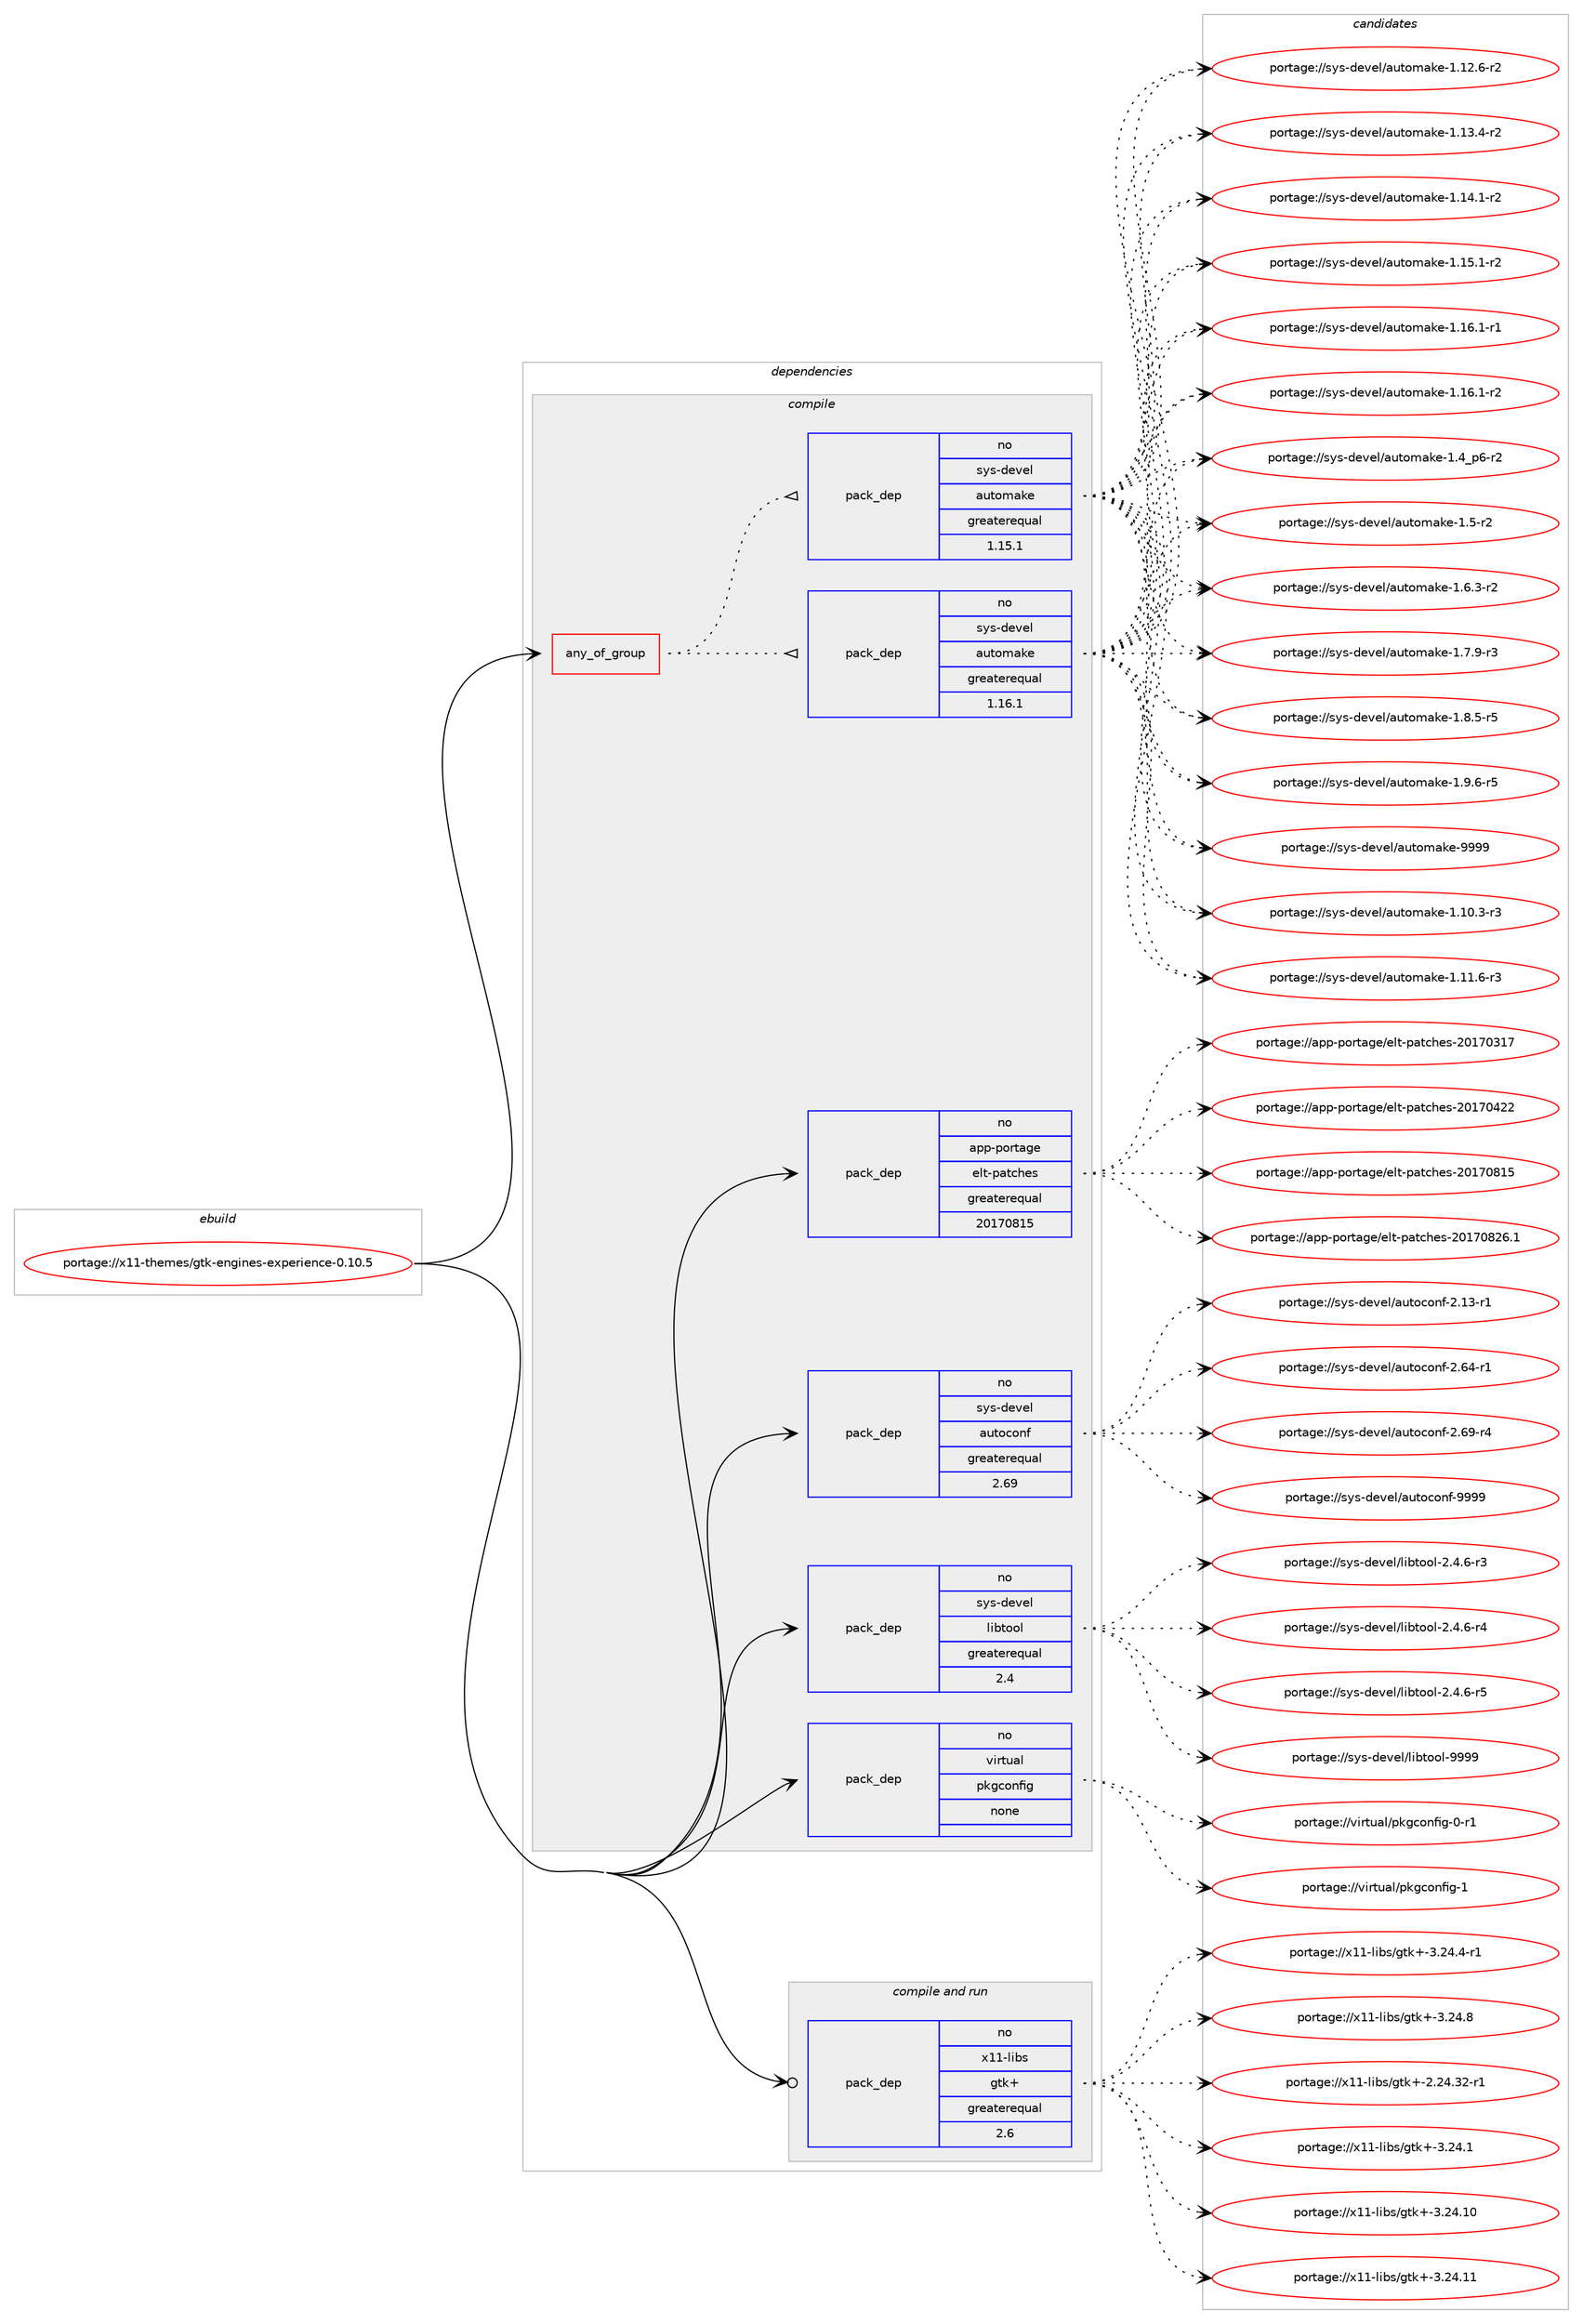 digraph prolog {

# *************
# Graph options
# *************

newrank=true;
concentrate=true;
compound=true;
graph [rankdir=LR,fontname=Helvetica,fontsize=10,ranksep=1.5];#, ranksep=2.5, nodesep=0.2];
edge  [arrowhead=vee];
node  [fontname=Helvetica,fontsize=10];

# **********
# The ebuild
# **********

subgraph cluster_leftcol {
color=gray;
rank=same;
label=<<i>ebuild</i>>;
id [label="portage://x11-themes/gtk-engines-experience-0.10.5", color=red, width=4, href="../x11-themes/gtk-engines-experience-0.10.5.svg"];
}

# ****************
# The dependencies
# ****************

subgraph cluster_midcol {
color=gray;
label=<<i>dependencies</i>>;
subgraph cluster_compile {
fillcolor="#eeeeee";
style=filled;
label=<<i>compile</i>>;
subgraph any7995 {
dependency458285 [label=<<TABLE BORDER="0" CELLBORDER="1" CELLSPACING="0" CELLPADDING="4"><TR><TD CELLPADDING="10">any_of_group</TD></TR></TABLE>>, shape=none, color=red];subgraph pack340982 {
dependency458286 [label=<<TABLE BORDER="0" CELLBORDER="1" CELLSPACING="0" CELLPADDING="4" WIDTH="220"><TR><TD ROWSPAN="6" CELLPADDING="30">pack_dep</TD></TR><TR><TD WIDTH="110">no</TD></TR><TR><TD>sys-devel</TD></TR><TR><TD>automake</TD></TR><TR><TD>greaterequal</TD></TR><TR><TD>1.16.1</TD></TR></TABLE>>, shape=none, color=blue];
}
dependency458285:e -> dependency458286:w [weight=20,style="dotted",arrowhead="oinv"];
subgraph pack340983 {
dependency458287 [label=<<TABLE BORDER="0" CELLBORDER="1" CELLSPACING="0" CELLPADDING="4" WIDTH="220"><TR><TD ROWSPAN="6" CELLPADDING="30">pack_dep</TD></TR><TR><TD WIDTH="110">no</TD></TR><TR><TD>sys-devel</TD></TR><TR><TD>automake</TD></TR><TR><TD>greaterequal</TD></TR><TR><TD>1.15.1</TD></TR></TABLE>>, shape=none, color=blue];
}
dependency458285:e -> dependency458287:w [weight=20,style="dotted",arrowhead="oinv"];
}
id:e -> dependency458285:w [weight=20,style="solid",arrowhead="vee"];
subgraph pack340984 {
dependency458288 [label=<<TABLE BORDER="0" CELLBORDER="1" CELLSPACING="0" CELLPADDING="4" WIDTH="220"><TR><TD ROWSPAN="6" CELLPADDING="30">pack_dep</TD></TR><TR><TD WIDTH="110">no</TD></TR><TR><TD>app-portage</TD></TR><TR><TD>elt-patches</TD></TR><TR><TD>greaterequal</TD></TR><TR><TD>20170815</TD></TR></TABLE>>, shape=none, color=blue];
}
id:e -> dependency458288:w [weight=20,style="solid",arrowhead="vee"];
subgraph pack340985 {
dependency458289 [label=<<TABLE BORDER="0" CELLBORDER="1" CELLSPACING="0" CELLPADDING="4" WIDTH="220"><TR><TD ROWSPAN="6" CELLPADDING="30">pack_dep</TD></TR><TR><TD WIDTH="110">no</TD></TR><TR><TD>sys-devel</TD></TR><TR><TD>autoconf</TD></TR><TR><TD>greaterequal</TD></TR><TR><TD>2.69</TD></TR></TABLE>>, shape=none, color=blue];
}
id:e -> dependency458289:w [weight=20,style="solid",arrowhead="vee"];
subgraph pack340986 {
dependency458290 [label=<<TABLE BORDER="0" CELLBORDER="1" CELLSPACING="0" CELLPADDING="4" WIDTH="220"><TR><TD ROWSPAN="6" CELLPADDING="30">pack_dep</TD></TR><TR><TD WIDTH="110">no</TD></TR><TR><TD>sys-devel</TD></TR><TR><TD>libtool</TD></TR><TR><TD>greaterequal</TD></TR><TR><TD>2.4</TD></TR></TABLE>>, shape=none, color=blue];
}
id:e -> dependency458290:w [weight=20,style="solid",arrowhead="vee"];
subgraph pack340987 {
dependency458291 [label=<<TABLE BORDER="0" CELLBORDER="1" CELLSPACING="0" CELLPADDING="4" WIDTH="220"><TR><TD ROWSPAN="6" CELLPADDING="30">pack_dep</TD></TR><TR><TD WIDTH="110">no</TD></TR><TR><TD>virtual</TD></TR><TR><TD>pkgconfig</TD></TR><TR><TD>none</TD></TR><TR><TD></TD></TR></TABLE>>, shape=none, color=blue];
}
id:e -> dependency458291:w [weight=20,style="solid",arrowhead="vee"];
}
subgraph cluster_compileandrun {
fillcolor="#eeeeee";
style=filled;
label=<<i>compile and run</i>>;
subgraph pack340988 {
dependency458292 [label=<<TABLE BORDER="0" CELLBORDER="1" CELLSPACING="0" CELLPADDING="4" WIDTH="220"><TR><TD ROWSPAN="6" CELLPADDING="30">pack_dep</TD></TR><TR><TD WIDTH="110">no</TD></TR><TR><TD>x11-libs</TD></TR><TR><TD>gtk+</TD></TR><TR><TD>greaterequal</TD></TR><TR><TD>2.6</TD></TR></TABLE>>, shape=none, color=blue];
}
id:e -> dependency458292:w [weight=20,style="solid",arrowhead="odotvee"];
}
subgraph cluster_run {
fillcolor="#eeeeee";
style=filled;
label=<<i>run</i>>;
}
}

# **************
# The candidates
# **************

subgraph cluster_choices {
rank=same;
color=gray;
label=<<i>candidates</i>>;

subgraph choice340982 {
color=black;
nodesep=1;
choiceportage11512111545100101118101108479711711611110997107101454946494846514511451 [label="portage://sys-devel/automake-1.10.3-r3", color=red, width=4,href="../sys-devel/automake-1.10.3-r3.svg"];
choiceportage11512111545100101118101108479711711611110997107101454946494946544511451 [label="portage://sys-devel/automake-1.11.6-r3", color=red, width=4,href="../sys-devel/automake-1.11.6-r3.svg"];
choiceportage11512111545100101118101108479711711611110997107101454946495046544511450 [label="portage://sys-devel/automake-1.12.6-r2", color=red, width=4,href="../sys-devel/automake-1.12.6-r2.svg"];
choiceportage11512111545100101118101108479711711611110997107101454946495146524511450 [label="portage://sys-devel/automake-1.13.4-r2", color=red, width=4,href="../sys-devel/automake-1.13.4-r2.svg"];
choiceportage11512111545100101118101108479711711611110997107101454946495246494511450 [label="portage://sys-devel/automake-1.14.1-r2", color=red, width=4,href="../sys-devel/automake-1.14.1-r2.svg"];
choiceportage11512111545100101118101108479711711611110997107101454946495346494511450 [label="portage://sys-devel/automake-1.15.1-r2", color=red, width=4,href="../sys-devel/automake-1.15.1-r2.svg"];
choiceportage11512111545100101118101108479711711611110997107101454946495446494511449 [label="portage://sys-devel/automake-1.16.1-r1", color=red, width=4,href="../sys-devel/automake-1.16.1-r1.svg"];
choiceportage11512111545100101118101108479711711611110997107101454946495446494511450 [label="portage://sys-devel/automake-1.16.1-r2", color=red, width=4,href="../sys-devel/automake-1.16.1-r2.svg"];
choiceportage115121115451001011181011084797117116111109971071014549465295112544511450 [label="portage://sys-devel/automake-1.4_p6-r2", color=red, width=4,href="../sys-devel/automake-1.4_p6-r2.svg"];
choiceportage11512111545100101118101108479711711611110997107101454946534511450 [label="portage://sys-devel/automake-1.5-r2", color=red, width=4,href="../sys-devel/automake-1.5-r2.svg"];
choiceportage115121115451001011181011084797117116111109971071014549465446514511450 [label="portage://sys-devel/automake-1.6.3-r2", color=red, width=4,href="../sys-devel/automake-1.6.3-r2.svg"];
choiceportage115121115451001011181011084797117116111109971071014549465546574511451 [label="portage://sys-devel/automake-1.7.9-r3", color=red, width=4,href="../sys-devel/automake-1.7.9-r3.svg"];
choiceportage115121115451001011181011084797117116111109971071014549465646534511453 [label="portage://sys-devel/automake-1.8.5-r5", color=red, width=4,href="../sys-devel/automake-1.8.5-r5.svg"];
choiceportage115121115451001011181011084797117116111109971071014549465746544511453 [label="portage://sys-devel/automake-1.9.6-r5", color=red, width=4,href="../sys-devel/automake-1.9.6-r5.svg"];
choiceportage115121115451001011181011084797117116111109971071014557575757 [label="portage://sys-devel/automake-9999", color=red, width=4,href="../sys-devel/automake-9999.svg"];
dependency458286:e -> choiceportage11512111545100101118101108479711711611110997107101454946494846514511451:w [style=dotted,weight="100"];
dependency458286:e -> choiceportage11512111545100101118101108479711711611110997107101454946494946544511451:w [style=dotted,weight="100"];
dependency458286:e -> choiceportage11512111545100101118101108479711711611110997107101454946495046544511450:w [style=dotted,weight="100"];
dependency458286:e -> choiceportage11512111545100101118101108479711711611110997107101454946495146524511450:w [style=dotted,weight="100"];
dependency458286:e -> choiceportage11512111545100101118101108479711711611110997107101454946495246494511450:w [style=dotted,weight="100"];
dependency458286:e -> choiceportage11512111545100101118101108479711711611110997107101454946495346494511450:w [style=dotted,weight="100"];
dependency458286:e -> choiceportage11512111545100101118101108479711711611110997107101454946495446494511449:w [style=dotted,weight="100"];
dependency458286:e -> choiceportage11512111545100101118101108479711711611110997107101454946495446494511450:w [style=dotted,weight="100"];
dependency458286:e -> choiceportage115121115451001011181011084797117116111109971071014549465295112544511450:w [style=dotted,weight="100"];
dependency458286:e -> choiceportage11512111545100101118101108479711711611110997107101454946534511450:w [style=dotted,weight="100"];
dependency458286:e -> choiceportage115121115451001011181011084797117116111109971071014549465446514511450:w [style=dotted,weight="100"];
dependency458286:e -> choiceportage115121115451001011181011084797117116111109971071014549465546574511451:w [style=dotted,weight="100"];
dependency458286:e -> choiceportage115121115451001011181011084797117116111109971071014549465646534511453:w [style=dotted,weight="100"];
dependency458286:e -> choiceportage115121115451001011181011084797117116111109971071014549465746544511453:w [style=dotted,weight="100"];
dependency458286:e -> choiceportage115121115451001011181011084797117116111109971071014557575757:w [style=dotted,weight="100"];
}
subgraph choice340983 {
color=black;
nodesep=1;
choiceportage11512111545100101118101108479711711611110997107101454946494846514511451 [label="portage://sys-devel/automake-1.10.3-r3", color=red, width=4,href="../sys-devel/automake-1.10.3-r3.svg"];
choiceportage11512111545100101118101108479711711611110997107101454946494946544511451 [label="portage://sys-devel/automake-1.11.6-r3", color=red, width=4,href="../sys-devel/automake-1.11.6-r3.svg"];
choiceportage11512111545100101118101108479711711611110997107101454946495046544511450 [label="portage://sys-devel/automake-1.12.6-r2", color=red, width=4,href="../sys-devel/automake-1.12.6-r2.svg"];
choiceportage11512111545100101118101108479711711611110997107101454946495146524511450 [label="portage://sys-devel/automake-1.13.4-r2", color=red, width=4,href="../sys-devel/automake-1.13.4-r2.svg"];
choiceportage11512111545100101118101108479711711611110997107101454946495246494511450 [label="portage://sys-devel/automake-1.14.1-r2", color=red, width=4,href="../sys-devel/automake-1.14.1-r2.svg"];
choiceportage11512111545100101118101108479711711611110997107101454946495346494511450 [label="portage://sys-devel/automake-1.15.1-r2", color=red, width=4,href="../sys-devel/automake-1.15.1-r2.svg"];
choiceportage11512111545100101118101108479711711611110997107101454946495446494511449 [label="portage://sys-devel/automake-1.16.1-r1", color=red, width=4,href="../sys-devel/automake-1.16.1-r1.svg"];
choiceportage11512111545100101118101108479711711611110997107101454946495446494511450 [label="portage://sys-devel/automake-1.16.1-r2", color=red, width=4,href="../sys-devel/automake-1.16.1-r2.svg"];
choiceportage115121115451001011181011084797117116111109971071014549465295112544511450 [label="portage://sys-devel/automake-1.4_p6-r2", color=red, width=4,href="../sys-devel/automake-1.4_p6-r2.svg"];
choiceportage11512111545100101118101108479711711611110997107101454946534511450 [label="portage://sys-devel/automake-1.5-r2", color=red, width=4,href="../sys-devel/automake-1.5-r2.svg"];
choiceportage115121115451001011181011084797117116111109971071014549465446514511450 [label="portage://sys-devel/automake-1.6.3-r2", color=red, width=4,href="../sys-devel/automake-1.6.3-r2.svg"];
choiceportage115121115451001011181011084797117116111109971071014549465546574511451 [label="portage://sys-devel/automake-1.7.9-r3", color=red, width=4,href="../sys-devel/automake-1.7.9-r3.svg"];
choiceportage115121115451001011181011084797117116111109971071014549465646534511453 [label="portage://sys-devel/automake-1.8.5-r5", color=red, width=4,href="../sys-devel/automake-1.8.5-r5.svg"];
choiceportage115121115451001011181011084797117116111109971071014549465746544511453 [label="portage://sys-devel/automake-1.9.6-r5", color=red, width=4,href="../sys-devel/automake-1.9.6-r5.svg"];
choiceportage115121115451001011181011084797117116111109971071014557575757 [label="portage://sys-devel/automake-9999", color=red, width=4,href="../sys-devel/automake-9999.svg"];
dependency458287:e -> choiceportage11512111545100101118101108479711711611110997107101454946494846514511451:w [style=dotted,weight="100"];
dependency458287:e -> choiceportage11512111545100101118101108479711711611110997107101454946494946544511451:w [style=dotted,weight="100"];
dependency458287:e -> choiceportage11512111545100101118101108479711711611110997107101454946495046544511450:w [style=dotted,weight="100"];
dependency458287:e -> choiceportage11512111545100101118101108479711711611110997107101454946495146524511450:w [style=dotted,weight="100"];
dependency458287:e -> choiceportage11512111545100101118101108479711711611110997107101454946495246494511450:w [style=dotted,weight="100"];
dependency458287:e -> choiceportage11512111545100101118101108479711711611110997107101454946495346494511450:w [style=dotted,weight="100"];
dependency458287:e -> choiceportage11512111545100101118101108479711711611110997107101454946495446494511449:w [style=dotted,weight="100"];
dependency458287:e -> choiceportage11512111545100101118101108479711711611110997107101454946495446494511450:w [style=dotted,weight="100"];
dependency458287:e -> choiceportage115121115451001011181011084797117116111109971071014549465295112544511450:w [style=dotted,weight="100"];
dependency458287:e -> choiceportage11512111545100101118101108479711711611110997107101454946534511450:w [style=dotted,weight="100"];
dependency458287:e -> choiceportage115121115451001011181011084797117116111109971071014549465446514511450:w [style=dotted,weight="100"];
dependency458287:e -> choiceportage115121115451001011181011084797117116111109971071014549465546574511451:w [style=dotted,weight="100"];
dependency458287:e -> choiceportage115121115451001011181011084797117116111109971071014549465646534511453:w [style=dotted,weight="100"];
dependency458287:e -> choiceportage115121115451001011181011084797117116111109971071014549465746544511453:w [style=dotted,weight="100"];
dependency458287:e -> choiceportage115121115451001011181011084797117116111109971071014557575757:w [style=dotted,weight="100"];
}
subgraph choice340984 {
color=black;
nodesep=1;
choiceportage97112112451121111141169710310147101108116451129711699104101115455048495548514955 [label="portage://app-portage/elt-patches-20170317", color=red, width=4,href="../app-portage/elt-patches-20170317.svg"];
choiceportage97112112451121111141169710310147101108116451129711699104101115455048495548525050 [label="portage://app-portage/elt-patches-20170422", color=red, width=4,href="../app-portage/elt-patches-20170422.svg"];
choiceportage97112112451121111141169710310147101108116451129711699104101115455048495548564953 [label="portage://app-portage/elt-patches-20170815", color=red, width=4,href="../app-portage/elt-patches-20170815.svg"];
choiceportage971121124511211111411697103101471011081164511297116991041011154550484955485650544649 [label="portage://app-portage/elt-patches-20170826.1", color=red, width=4,href="../app-portage/elt-patches-20170826.1.svg"];
dependency458288:e -> choiceportage97112112451121111141169710310147101108116451129711699104101115455048495548514955:w [style=dotted,weight="100"];
dependency458288:e -> choiceportage97112112451121111141169710310147101108116451129711699104101115455048495548525050:w [style=dotted,weight="100"];
dependency458288:e -> choiceportage97112112451121111141169710310147101108116451129711699104101115455048495548564953:w [style=dotted,weight="100"];
dependency458288:e -> choiceportage971121124511211111411697103101471011081164511297116991041011154550484955485650544649:w [style=dotted,weight="100"];
}
subgraph choice340985 {
color=black;
nodesep=1;
choiceportage1151211154510010111810110847971171161119911111010245504649514511449 [label="portage://sys-devel/autoconf-2.13-r1", color=red, width=4,href="../sys-devel/autoconf-2.13-r1.svg"];
choiceportage1151211154510010111810110847971171161119911111010245504654524511449 [label="portage://sys-devel/autoconf-2.64-r1", color=red, width=4,href="../sys-devel/autoconf-2.64-r1.svg"];
choiceportage1151211154510010111810110847971171161119911111010245504654574511452 [label="portage://sys-devel/autoconf-2.69-r4", color=red, width=4,href="../sys-devel/autoconf-2.69-r4.svg"];
choiceportage115121115451001011181011084797117116111991111101024557575757 [label="portage://sys-devel/autoconf-9999", color=red, width=4,href="../sys-devel/autoconf-9999.svg"];
dependency458289:e -> choiceportage1151211154510010111810110847971171161119911111010245504649514511449:w [style=dotted,weight="100"];
dependency458289:e -> choiceportage1151211154510010111810110847971171161119911111010245504654524511449:w [style=dotted,weight="100"];
dependency458289:e -> choiceportage1151211154510010111810110847971171161119911111010245504654574511452:w [style=dotted,weight="100"];
dependency458289:e -> choiceportage115121115451001011181011084797117116111991111101024557575757:w [style=dotted,weight="100"];
}
subgraph choice340986 {
color=black;
nodesep=1;
choiceportage1151211154510010111810110847108105981161111111084550465246544511451 [label="portage://sys-devel/libtool-2.4.6-r3", color=red, width=4,href="../sys-devel/libtool-2.4.6-r3.svg"];
choiceportage1151211154510010111810110847108105981161111111084550465246544511452 [label="portage://sys-devel/libtool-2.4.6-r4", color=red, width=4,href="../sys-devel/libtool-2.4.6-r4.svg"];
choiceportage1151211154510010111810110847108105981161111111084550465246544511453 [label="portage://sys-devel/libtool-2.4.6-r5", color=red, width=4,href="../sys-devel/libtool-2.4.6-r5.svg"];
choiceportage1151211154510010111810110847108105981161111111084557575757 [label="portage://sys-devel/libtool-9999", color=red, width=4,href="../sys-devel/libtool-9999.svg"];
dependency458290:e -> choiceportage1151211154510010111810110847108105981161111111084550465246544511451:w [style=dotted,weight="100"];
dependency458290:e -> choiceportage1151211154510010111810110847108105981161111111084550465246544511452:w [style=dotted,weight="100"];
dependency458290:e -> choiceportage1151211154510010111810110847108105981161111111084550465246544511453:w [style=dotted,weight="100"];
dependency458290:e -> choiceportage1151211154510010111810110847108105981161111111084557575757:w [style=dotted,weight="100"];
}
subgraph choice340987 {
color=black;
nodesep=1;
choiceportage11810511411611797108471121071039911111010210510345484511449 [label="portage://virtual/pkgconfig-0-r1", color=red, width=4,href="../virtual/pkgconfig-0-r1.svg"];
choiceportage1181051141161179710847112107103991111101021051034549 [label="portage://virtual/pkgconfig-1", color=red, width=4,href="../virtual/pkgconfig-1.svg"];
dependency458291:e -> choiceportage11810511411611797108471121071039911111010210510345484511449:w [style=dotted,weight="100"];
dependency458291:e -> choiceportage1181051141161179710847112107103991111101021051034549:w [style=dotted,weight="100"];
}
subgraph choice340988 {
color=black;
nodesep=1;
choiceportage12049494510810598115471031161074345504650524651504511449 [label="portage://x11-libs/gtk+-2.24.32-r1", color=red, width=4,href="../x11-libs/gtk+-2.24.32-r1.svg"];
choiceportage12049494510810598115471031161074345514650524649 [label="portage://x11-libs/gtk+-3.24.1", color=red, width=4,href="../x11-libs/gtk+-3.24.1.svg"];
choiceportage1204949451081059811547103116107434551465052464948 [label="portage://x11-libs/gtk+-3.24.10", color=red, width=4,href="../x11-libs/gtk+-3.24.10.svg"];
choiceportage1204949451081059811547103116107434551465052464949 [label="portage://x11-libs/gtk+-3.24.11", color=red, width=4,href="../x11-libs/gtk+-3.24.11.svg"];
choiceportage120494945108105981154710311610743455146505246524511449 [label="portage://x11-libs/gtk+-3.24.4-r1", color=red, width=4,href="../x11-libs/gtk+-3.24.4-r1.svg"];
choiceportage12049494510810598115471031161074345514650524656 [label="portage://x11-libs/gtk+-3.24.8", color=red, width=4,href="../x11-libs/gtk+-3.24.8.svg"];
dependency458292:e -> choiceportage12049494510810598115471031161074345504650524651504511449:w [style=dotted,weight="100"];
dependency458292:e -> choiceportage12049494510810598115471031161074345514650524649:w [style=dotted,weight="100"];
dependency458292:e -> choiceportage1204949451081059811547103116107434551465052464948:w [style=dotted,weight="100"];
dependency458292:e -> choiceportage1204949451081059811547103116107434551465052464949:w [style=dotted,weight="100"];
dependency458292:e -> choiceportage120494945108105981154710311610743455146505246524511449:w [style=dotted,weight="100"];
dependency458292:e -> choiceportage12049494510810598115471031161074345514650524656:w [style=dotted,weight="100"];
}
}

}
